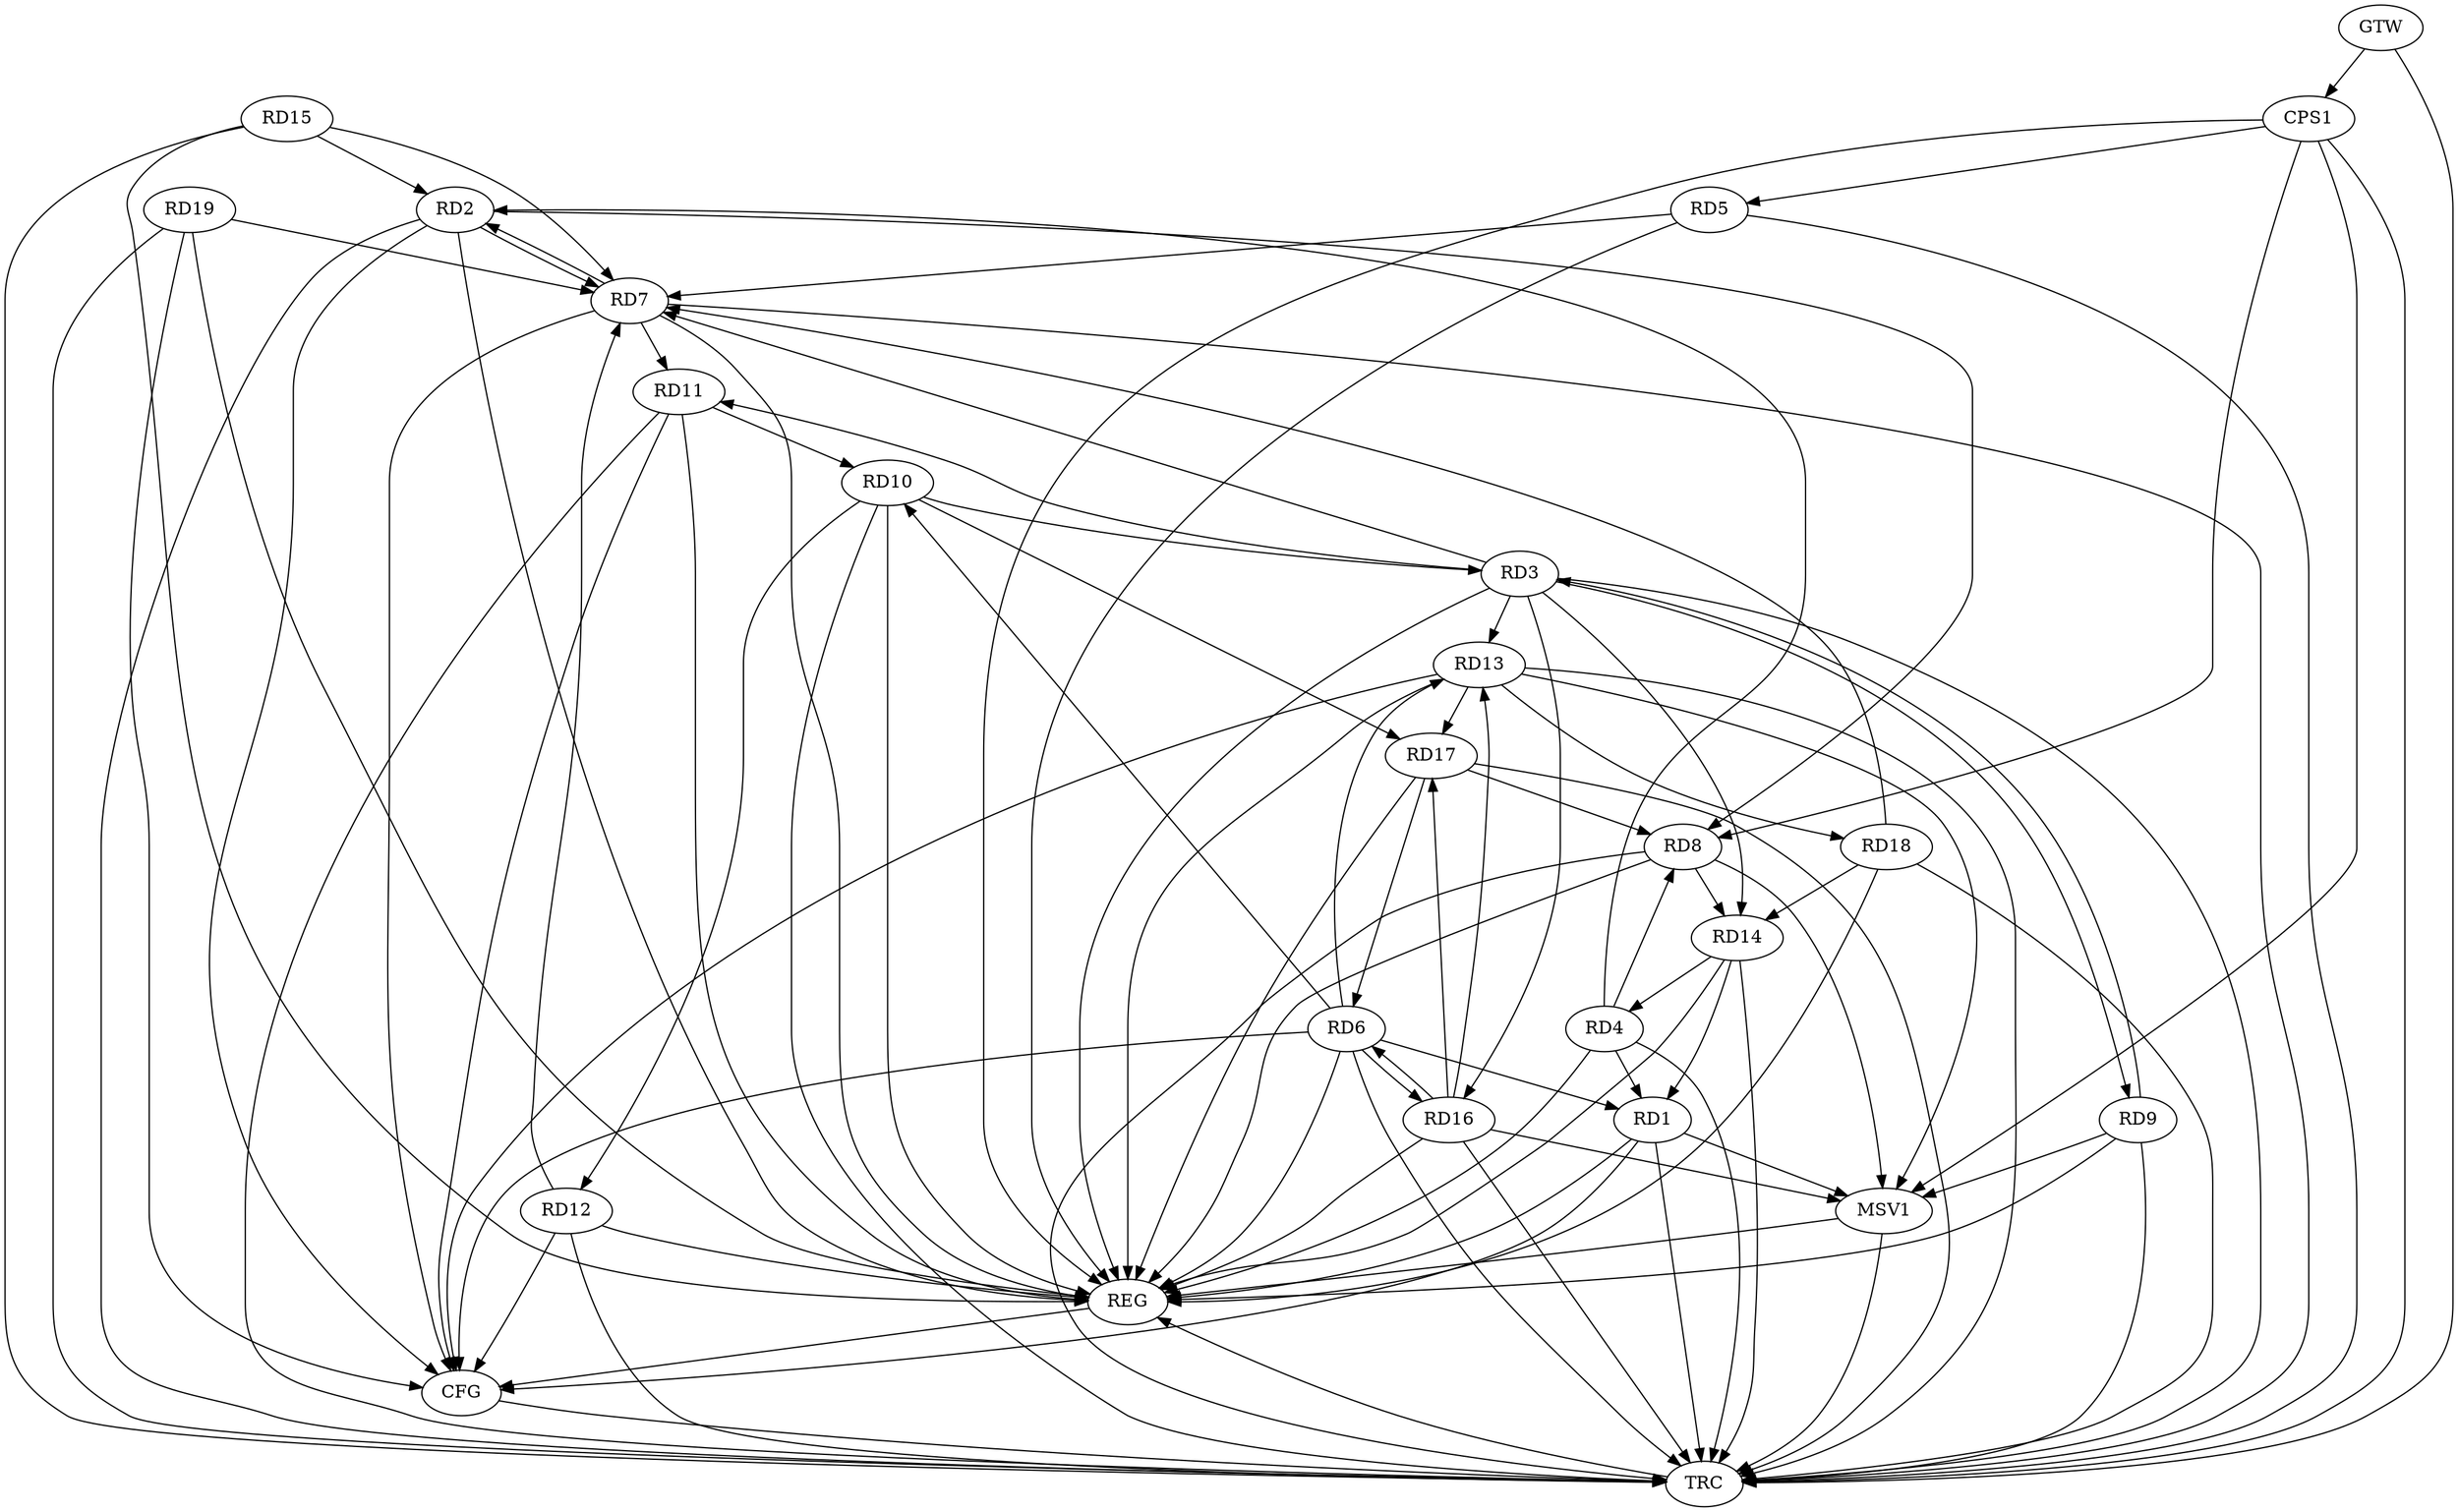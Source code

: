 strict digraph G {
  RD1 [ label="RD1" ];
  RD2 [ label="RD2" ];
  RD3 [ label="RD3" ];
  RD4 [ label="RD4" ];
  RD5 [ label="RD5" ];
  RD6 [ label="RD6" ];
  RD7 [ label="RD7" ];
  RD8 [ label="RD8" ];
  RD9 [ label="RD9" ];
  RD10 [ label="RD10" ];
  RD11 [ label="RD11" ];
  RD12 [ label="RD12" ];
  RD13 [ label="RD13" ];
  RD14 [ label="RD14" ];
  RD15 [ label="RD15" ];
  RD16 [ label="RD16" ];
  RD17 [ label="RD17" ];
  RD18 [ label="RD18" ];
  RD19 [ label="RD19" ];
  CPS1 [ label="CPS1" ];
  GTW [ label="GTW" ];
  REG [ label="REG" ];
  CFG [ label="CFG" ];
  TRC [ label="TRC" ];
  MSV1 [ label="MSV1" ];
  RD4 -> RD1;
  RD6 -> RD1;
  RD14 -> RD1;
  RD4 -> RD2;
  RD7 -> RD2;
  RD2 -> RD8;
  RD15 -> RD2;
  RD3 -> RD9;
  RD9 -> RD3;
  RD10 -> RD3;
  RD3 -> RD11;
  RD3 -> RD13;
  RD3 -> RD14;
  RD3 -> RD16;
  RD4 -> RD8;
  RD14 -> RD4;
  RD6 -> RD10;
  RD6 -> RD13;
  RD6 -> RD16;
  RD16 -> RD6;
  RD17 -> RD6;
  RD7 -> RD11;
  RD8 -> RD14;
  RD17 -> RD8;
  RD11 -> RD10;
  RD10 -> RD12;
  RD10 -> RD17;
  RD16 -> RD13;
  RD13 -> RD17;
  RD13 -> RD18;
  RD18 -> RD14;
  RD16 -> RD17;
  CPS1 -> RD5;
  CPS1 -> RD8;
  GTW -> CPS1;
  RD1 -> REG;
  RD2 -> REG;
  RD3 -> REG;
  RD4 -> REG;
  RD5 -> REG;
  RD6 -> REG;
  RD7 -> REG;
  RD8 -> REG;
  RD9 -> REG;
  RD10 -> REG;
  RD11 -> REG;
  RD12 -> REG;
  RD13 -> REG;
  RD14 -> REG;
  RD15 -> REG;
  RD16 -> REG;
  RD17 -> REG;
  RD18 -> REG;
  RD19 -> REG;
  CPS1 -> REG;
  RD2 -> CFG;
  RD6 -> CFG;
  RD11 -> CFG;
  RD1 -> CFG;
  RD13 -> CFG;
  RD12 -> CFG;
  RD7 -> CFG;
  RD19 -> CFG;
  REG -> CFG;
  RD1 -> TRC;
  RD2 -> TRC;
  RD3 -> TRC;
  RD4 -> TRC;
  RD5 -> TRC;
  RD6 -> TRC;
  RD7 -> TRC;
  RD8 -> TRC;
  RD9 -> TRC;
  RD10 -> TRC;
  RD11 -> TRC;
  RD12 -> TRC;
  RD13 -> TRC;
  RD14 -> TRC;
  RD15 -> TRC;
  RD16 -> TRC;
  RD17 -> TRC;
  RD18 -> TRC;
  RD19 -> TRC;
  CPS1 -> TRC;
  GTW -> TRC;
  CFG -> TRC;
  TRC -> REG;
  RD18 -> RD7;
  RD19 -> RD7;
  RD5 -> RD7;
  RD2 -> RD7;
  RD3 -> RD7;
  RD15 -> RD7;
  RD12 -> RD7;
  RD1 -> MSV1;
  RD8 -> MSV1;
  RD9 -> MSV1;
  RD16 -> MSV1;
  CPS1 -> MSV1;
  RD13 -> MSV1;
  MSV1 -> REG;
  MSV1 -> TRC;
}

